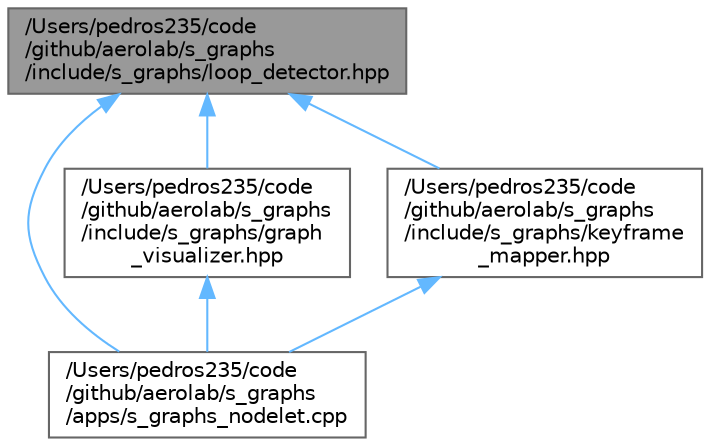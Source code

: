digraph "/Users/pedros235/code/github/aerolab/s_graphs/include/s_graphs/loop_detector.hpp"
{
 // LATEX_PDF_SIZE
  bgcolor="transparent";
  edge [fontname=Helvetica,fontsize=10,labelfontname=Helvetica,labelfontsize=10];
  node [fontname=Helvetica,fontsize=10,shape=box,height=0.2,width=0.4];
  Node1 [label="/Users/pedros235/code\l/github/aerolab/s_graphs\l/include/s_graphs/loop_detector.hpp",height=0.2,width=0.4,color="gray40", fillcolor="grey60", style="filled", fontcolor="black",tooltip=" "];
  Node1 -> Node2 [dir="back",color="steelblue1",style="solid"];
  Node2 [label="/Users/pedros235/code\l/github/aerolab/s_graphs\l/apps/s_graphs_nodelet.cpp",height=0.2,width=0.4,color="grey40", fillcolor="white", style="filled",URL="$s__graphs__nodelet_8cpp.html",tooltip=" "];
  Node1 -> Node3 [dir="back",color="steelblue1",style="solid"];
  Node3 [label="/Users/pedros235/code\l/github/aerolab/s_graphs\l/include/s_graphs/graph\l_visualizer.hpp",height=0.2,width=0.4,color="grey40", fillcolor="white", style="filled",URL="$graph__visualizer_8hpp.html",tooltip=" "];
  Node3 -> Node2 [dir="back",color="steelblue1",style="solid"];
  Node1 -> Node4 [dir="back",color="steelblue1",style="solid"];
  Node4 [label="/Users/pedros235/code\l/github/aerolab/s_graphs\l/include/s_graphs/keyframe\l_mapper.hpp",height=0.2,width=0.4,color="grey40", fillcolor="white", style="filled",URL="$keyframe__mapper_8hpp.html",tooltip=" "];
  Node4 -> Node2 [dir="back",color="steelblue1",style="solid"];
}

